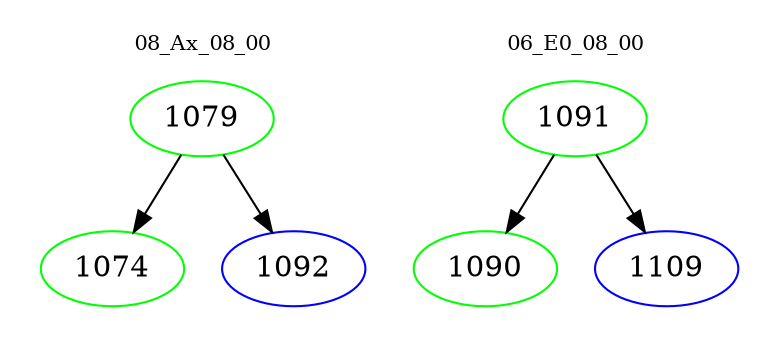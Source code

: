 digraph{
subgraph cluster_0 {
color = white
label = "08_Ax_08_00";
fontsize=10;
T0_1079 [label="1079", color="green"]
T0_1079 -> T0_1074 [color="black"]
T0_1074 [label="1074", color="green"]
T0_1079 -> T0_1092 [color="black"]
T0_1092 [label="1092", color="blue"]
}
subgraph cluster_1 {
color = white
label = "06_E0_08_00";
fontsize=10;
T1_1091 [label="1091", color="green"]
T1_1091 -> T1_1090 [color="black"]
T1_1090 [label="1090", color="green"]
T1_1091 -> T1_1109 [color="black"]
T1_1109 [label="1109", color="blue"]
}
}
